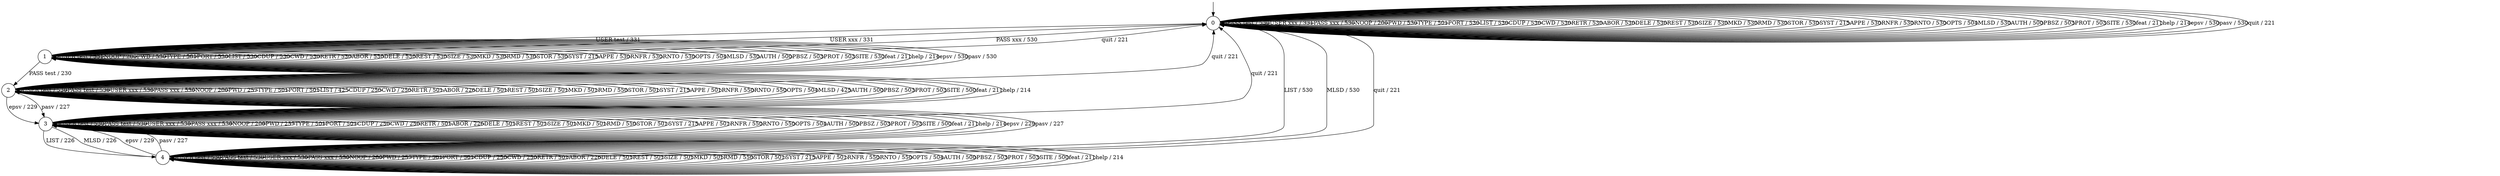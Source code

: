 digraph g {

	s0 [shape="circle" label="0"];
	s1 [shape="circle" label="1"];
	s2 [shape="circle" label="2"];
	s3 [shape="circle" label="3"];
	s4 [shape="circle" label="4"];
	s0 -> s1 [label="USER test / 331"];
	s0 -> s0 [label="PASS test / 530"];
	s0 -> s0 [label="USER xxx / 331"];
	s0 -> s0 [label="PASS xxx / 530"];
	s0 -> s0 [label="NOOP / 200"];
	s0 -> s0 [label="PWD / 530"];
	s0 -> s0 [label="TYPE / 501"];
	s0 -> s0 [label="PORT / 530"];
	s0 -> s0 [label="LIST / 530"];
	s0 -> s0 [label="CDUP / 530"];
	s0 -> s0 [label="CWD / 530"];
	s0 -> s0 [label="RETR / 530"];
	s0 -> s0 [label="ABOR / 530"];
	s0 -> s0 [label="DELE / 530"];
	s0 -> s0 [label="REST / 530"];
	s0 -> s0 [label="SIZE / 530"];
	s0 -> s0 [label="MKD / 530"];
	s0 -> s0 [label="RMD / 530"];
	s0 -> s0 [label="STOR / 530"];
	s0 -> s0 [label="SYST / 215"];
	s0 -> s0 [label="APPE / 530"];
	s0 -> s0 [label="RNFR / 530"];
	s0 -> s0 [label="RNTO / 530"];
	s0 -> s0 [label="OPTS / 504"];
	s0 -> s0 [label="MLSD / 530"];
	s0 -> s0 [label="AUTH / 500"];
	s0 -> s0 [label="PBSZ / 503"];
	s0 -> s0 [label="PROT / 503"];
	s0 -> s0 [label="SITE / 530"];
	s0 -> s0 [label="feat / 211"];
	s0 -> s0 [label="help / 214"];
	s0 -> s0 [label="epsv / 530"];
	s0 -> s0 [label="pasv / 530"];
	s0 -> s0 [label="quit / 221"];
	s1 -> s1 [label="USER test / 331"];
	s1 -> s2 [label="PASS test / 230"];
	s1 -> s0 [label="USER xxx / 331"];
	s1 -> s0 [label="PASS xxx / 530"];
	s1 -> s1 [label="NOOP / 200"];
	s1 -> s1 [label="PWD / 530"];
	s1 -> s1 [label="TYPE / 501"];
	s1 -> s1 [label="PORT / 530"];
	s1 -> s1 [label="LIST / 530"];
	s1 -> s1 [label="CDUP / 530"];
	s1 -> s1 [label="CWD / 530"];
	s1 -> s1 [label="RETR / 530"];
	s1 -> s1 [label="ABOR / 530"];
	s1 -> s1 [label="DELE / 530"];
	s1 -> s1 [label="REST / 530"];
	s1 -> s1 [label="SIZE / 530"];
	s1 -> s1 [label="MKD / 530"];
	s1 -> s1 [label="RMD / 530"];
	s1 -> s1 [label="STOR / 530"];
	s1 -> s1 [label="SYST / 215"];
	s1 -> s1 [label="APPE / 530"];
	s1 -> s1 [label="RNFR / 530"];
	s1 -> s1 [label="RNTO / 530"];
	s1 -> s1 [label="OPTS / 504"];
	s1 -> s1 [label="MLSD / 530"];
	s1 -> s1 [label="AUTH / 500"];
	s1 -> s1 [label="PBSZ / 503"];
	s1 -> s1 [label="PROT / 503"];
	s1 -> s1 [label="SITE / 530"];
	s1 -> s1 [label="feat / 211"];
	s1 -> s1 [label="help / 214"];
	s1 -> s1 [label="epsv / 530"];
	s1 -> s1 [label="pasv / 530"];
	s1 -> s0 [label="quit / 221"];
	s2 -> s2 [label="USER test / 530"];
	s2 -> s2 [label="PASS test / 530"];
	s2 -> s2 [label="USER xxx / 530"];
	s2 -> s2 [label="PASS xxx / 530"];
	s2 -> s2 [label="NOOP / 200"];
	s2 -> s2 [label="PWD / 257"];
	s2 -> s2 [label="TYPE / 501"];
	s2 -> s2 [label="PORT / 501"];
	s2 -> s2 [label="LIST / 425"];
	s2 -> s2 [label="CDUP / 250"];
	s2 -> s2 [label="CWD / 250"];
	s2 -> s2 [label="RETR / 501"];
	s2 -> s2 [label="ABOR / 226"];
	s2 -> s2 [label="DELE / 501"];
	s2 -> s2 [label="REST / 501"];
	s2 -> s2 [label="SIZE / 501"];
	s2 -> s2 [label="MKD / 501"];
	s2 -> s2 [label="RMD / 550"];
	s2 -> s2 [label="STOR / 501"];
	s2 -> s2 [label="SYST / 215"];
	s2 -> s2 [label="APPE / 501"];
	s2 -> s2 [label="RNFR / 550"];
	s2 -> s2 [label="RNTO / 550"];
	s2 -> s2 [label="OPTS / 504"];
	s2 -> s2 [label="MLSD / 425"];
	s2 -> s2 [label="AUTH / 500"];
	s2 -> s2 [label="PBSZ / 503"];
	s2 -> s2 [label="PROT / 503"];
	s2 -> s2 [label="SITE / 500"];
	s2 -> s2 [label="feat / 211"];
	s2 -> s2 [label="help / 214"];
	s2 -> s3 [label="epsv / 229"];
	s2 -> s3 [label="pasv / 227"];
	s2 -> s0 [label="quit / 221"];
	s3 -> s3 [label="USER test / 530"];
	s3 -> s3 [label="PASS test / 530"];
	s3 -> s3 [label="USER xxx / 530"];
	s3 -> s3 [label="PASS xxx / 530"];
	s3 -> s3 [label="NOOP / 200"];
	s3 -> s3 [label="PWD / 257"];
	s3 -> s3 [label="TYPE / 501"];
	s3 -> s3 [label="PORT / 501"];
	s3 -> s4 [label="LIST / 226"];
	s3 -> s3 [label="CDUP / 250"];
	s3 -> s3 [label="CWD / 250"];
	s3 -> s3 [label="RETR / 501"];
	s3 -> s3 [label="ABOR / 226"];
	s3 -> s3 [label="DELE / 501"];
	s3 -> s3 [label="REST / 501"];
	s3 -> s3 [label="SIZE / 501"];
	s3 -> s3 [label="MKD / 501"];
	s3 -> s3 [label="RMD / 550"];
	s3 -> s3 [label="STOR / 501"];
	s3 -> s3 [label="SYST / 215"];
	s3 -> s3 [label="APPE / 501"];
	s3 -> s3 [label="RNFR / 550"];
	s3 -> s3 [label="RNTO / 550"];
	s3 -> s3 [label="OPTS / 504"];
	s3 -> s4 [label="MLSD / 226"];
	s3 -> s3 [label="AUTH / 500"];
	s3 -> s3 [label="PBSZ / 503"];
	s3 -> s3 [label="PROT / 503"];
	s3 -> s3 [label="SITE / 500"];
	s3 -> s3 [label="feat / 211"];
	s3 -> s3 [label="help / 214"];
	s3 -> s3 [label="epsv / 229"];
	s3 -> s3 [label="pasv / 227"];
	s3 -> s0 [label="quit / 221"];
	s4 -> s4 [label="USER test / 530"];
	s4 -> s4 [label="PASS test / 530"];
	s4 -> s4 [label="USER xxx / 530"];
	s4 -> s4 [label="PASS xxx / 530"];
	s4 -> s4 [label="NOOP / 200"];
	s4 -> s4 [label="PWD / 257"];
	s4 -> s4 [label="TYPE / 501"];
	s4 -> s4 [label="PORT / 501"];
	s4 -> s0 [label="LIST / 530"];
	s4 -> s4 [label="CDUP / 250"];
	s4 -> s4 [label="CWD / 250"];
	s4 -> s4 [label="RETR / 501"];
	s4 -> s4 [label="ABOR / 226"];
	s4 -> s4 [label="DELE / 501"];
	s4 -> s4 [label="REST / 501"];
	s4 -> s4 [label="SIZE / 501"];
	s4 -> s4 [label="MKD / 501"];
	s4 -> s4 [label="RMD / 550"];
	s4 -> s4 [label="STOR / 501"];
	s4 -> s4 [label="SYST / 215"];
	s4 -> s4 [label="APPE / 501"];
	s4 -> s4 [label="RNFR / 550"];
	s4 -> s4 [label="RNTO / 550"];
	s4 -> s4 [label="OPTS / 504"];
	s4 -> s0 [label="MLSD / 530"];
	s4 -> s4 [label="AUTH / 500"];
	s4 -> s4 [label="PBSZ / 503"];
	s4 -> s4 [label="PROT / 503"];
	s4 -> s4 [label="SITE / 500"];
	s4 -> s4 [label="feat / 211"];
	s4 -> s4 [label="help / 214"];
	s4 -> s3 [label="epsv / 229"];
	s4 -> s3 [label="pasv / 227"];
	s4 -> s0 [label="quit / 221"];

__start0 [label="" shape="none" width="0" height="0"];
__start0 -> s0;

}
